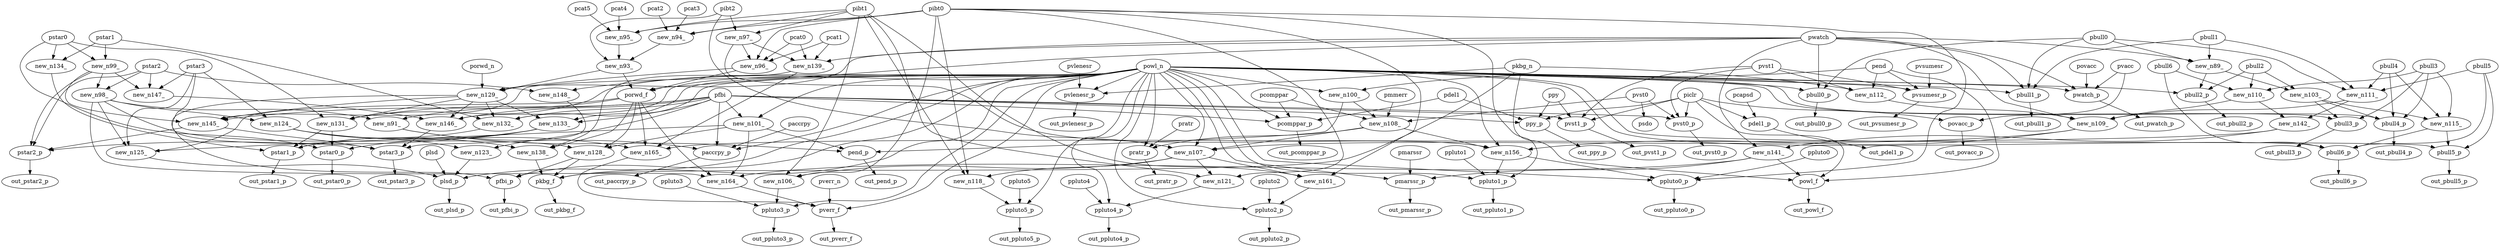 digraph G {
    "new_n89_" -> "pbull2_p";
    "pbull2" -> "pbull2_p";
    "powl_n" -> "pbull2_p";
    "pbull1" -> "new_n89_";
    "pbull0" -> "new_n89_";
    "pwatch" -> "new_n89_";
    "new_n91_" -> "pend_p";
    "new_n101_" -> "pend_p";
    "new_n100_" -> "pend_p";
    "porwd_f" -> "new_n91_";
    "new_n98_" -> "new_n91_";
    "new_n96_" -> "porwd_f";
    "new_n93_" -> "porwd_f";
    "pwatch" -> "porwd_f";
    "new_n95_" -> "new_n93_";
    "new_n94_" -> "new_n93_";
    "pibt2" -> "new_n93_";
    "pcat2" -> "new_n94_";
    "pcat3" -> "new_n94_";
    "pibt1" -> "new_n94_";
    "pibt0" -> "new_n94_";
    "pcat5" -> "new_n95_";
    "pcat4" -> "new_n95_";
    "pibt0" -> "new_n95_";
    "pibt1" -> "new_n95_";
    "pcat0" -> "new_n96_";
    "pcat1" -> "new_n96_";
    "pibt0" -> "new_n96_";
    "new_n97_" -> "new_n96_";
    "pibt2" -> "new_n97_";
    "pibt1" -> "new_n97_";
    "pstar2" -> "new_n98_";
    "new_n99_" -> "new_n98_";
    "pstar0" -> "new_n99_";
    "pstar1" -> "new_n99_";
    "pend" -> "new_n100_";
    "powl_n" -> "new_n100_";
    "pfbi" -> "new_n101_";
    "powl_n" -> "new_n101_";
    "new_n103_" -> "pbull3_p";
    "pbull3" -> "pbull3_p";
    "powl_n" -> "pbull3_p";
    "new_n89_" -> "new_n103_";
    "pbull2" -> "new_n103_";
    "new_n103_" -> "pbull4_p";
    "pbull3" -> "pbull4_p";
    "pbull4" -> "pbull4_p";
    "powl_n" -> "pbull4_p";
    "powl_n" -> "ppluto3_p";
    "ppluto3" -> "ppluto3_p";
    "new_n106_" -> "ppluto3_p";
    "pibt1" -> "new_n106_";
    "new_n107_" -> "new_n106_";
    "pibt0" -> "new_n106_";
    "new_n109_" -> "new_n107_";
    "powl_n" -> "new_n107_";
    "new_n108_" -> "new_n107_";
    "pibt2" -> "new_n107_";
    "pmmerr" -> "new_n108_";
    "pvst0" -> "new_n108_";
    "pcomppar" -> "new_n108_";
    "new_n100_" -> "new_n108_";
    "new_n111_" -> "new_n109_";
    "new_n110_" -> "new_n109_";
    "pwatch" -> "new_n109_";
    "new_n112_" -> "new_n109_";
    "pbull3" -> "new_n110_";
    "pbull2" -> "new_n110_";
    "pbull6" -> "new_n110_";
    "pbull0" -> "new_n111_";
    "pbull5" -> "new_n111_";
    "pbull1" -> "new_n111_";
    "pbull4" -> "new_n111_";
    "pend" -> "new_n112_";
    "pvst1" -> "new_n112_";
    "pkbg_n" -> "new_n112_";
    "pvacc" -> "pwatch_p";
    "povacc" -> "pwatch_p";
    "pwatch" -> "pwatch_p";
    "powl_n" -> "pwatch_p";
    "new_n115_" -> "pbull5_p";
    "pbull5" -> "pbull5_p";
    "powl_n" -> "pbull5_p";
    "new_n103_" -> "new_n115_";
    "pbull4" -> "new_n115_";
    "pbull3" -> "new_n115_";
    "new_n115_" -> "pbull6_p";
    "pbull5" -> "pbull6_p";
    "pbull6" -> "pbull6_p";
    "powl_n" -> "pbull6_p";
    "ppluto5" -> "ppluto5_p";
    "powl_n" -> "ppluto5_p";
    "new_n118_" -> "ppluto5_p";
    "new_n107_" -> "new_n118_";
    "pibt1" -> "new_n118_";
    "pibt0" -> "new_n118_";
    "ppy" -> "ppy_p";
    "pdel1" -> "ppy_p";
    "piclr" -> "ppy_p";
    "pfbi" -> "ppy_p";
    "ppluto4" -> "ppluto4_p";
    "powl_n" -> "ppluto4_p";
    "new_n121_" -> "ppluto4_p";
    "pibt0" -> "new_n121_";
    "pibt1" -> "new_n121_";
    "new_n107_" -> "new_n121_";
    "new_n123_" -> "plsd_p";
    "plsd" -> "plsd_p";
    "powl_n" -> "plsd_p";
    "new_n125_" -> "plsd_p";
    "new_n124_" -> "new_n123_";
    "pfbi" -> "new_n123_";
    "new_n98_" -> "new_n124_";
    "pstar3" -> "new_n124_";
    "porwd_f" -> "new_n125_";
    "pstar3" -> "new_n125_";
    "new_n101_" -> "new_n125_";
    "new_n98_" -> "new_n125_";
    "pkbg_n" -> "pvlenesr_p";
    "pvlenesr" -> "pvlenesr_p";
    "powl_n" -> "pvlenesr_p";
    "new_n129_" -> "pfbi_p";
    "powl_n" -> "pfbi_p";
    "new_n128_" -> "pfbi_p";
    "new_n98_" -> "new_n128_";
    "porwd_f" -> "new_n128_";
    "new_n101_" -> "new_n128_";
    "new_n96_" -> "new_n129_";
    "new_n93_" -> "new_n129_";
    "porwd_n" -> "new_n129_";
    "pwatch" -> "new_n129_";
    "new_n133_" -> "pstar1_p";
    "new_n134_" -> "pstar1_p";
    "new_n131_" -> "pstar1_p";
    "new_n132_" -> "pstar1_p";
    "new_n129_" -> "new_n131_";
    "pfbi" -> "new_n131_";
    "powl_n" -> "new_n131_";
    "pstar0" -> "new_n131_";
    "pstar1" -> "new_n132_";
    "powl_n" -> "new_n132_";
    "new_n129_" -> "new_n132_";
    "pfbi" -> "new_n132_";
    "pfbi" -> "new_n133_";
    "new_n129_" -> "new_n133_";
    "powl_n" -> "new_n133_";
    "pstar1" -> "new_n134_";
    "pstar0" -> "new_n134_";
    "pend" -> "pvsumesr_p";
    "pvst1" -> "pvsumesr_p";
    "pvsumesr" -> "pvsumesr_p";
    "powl_n" -> "pvsumesr_p";
    "new_n91_" -> "paccrpy_p";
    "pfbi" -> "paccrpy_p";
    "paccrpy" -> "paccrpy_p";
    "powl_n" -> "paccrpy_p";
    "new_n138_" -> "pkbg_f";
    "new_n128_" -> "pkbg_f";
    "pkbg_n" -> "pkbg_f";
    "powl_n" -> "pkbg_f";
    "new_n139_" -> "new_n138_";
    "porwd_f" -> "new_n138_";
    "new_n124_" -> "new_n138_";
    "pcat1" -> "new_n139_";
    "pcat0" -> "new_n139_";
    "new_n97_" -> "new_n139_";
    "pwatch" -> "new_n139_";
    "pmarssr" -> "pmarssr_p";
    "new_n141_" -> "pmarssr_p";
    "powl_n" -> "pmarssr_p";
    "new_n142_" -> "new_n141_";
    "pwatch" -> "new_n141_";
    "new_n110_" -> "new_n142_";
    "new_n111_" -> "new_n142_";
    "pstar0" -> "pstar0_p";
    "new_n133_" -> "pstar0_p";
    "new_n131_" -> "pstar0_p";
    "new_n148_" -> "pstar3_p";
    "new_n145_" -> "pstar3_p";
    "pstar3" -> "pstar3_p";
    "new_n146_" -> "pstar3_p";
    "new_n129_" -> "new_n145_";
    "pfbi" -> "new_n145_";
    "new_n99_" -> "new_n145_";
    "powl_n" -> "new_n145_";
    "pfbi" -> "new_n146_";
    "new_n129_" -> "new_n146_";
    "new_n147_" -> "new_n146_";
    "powl_n" -> "new_n146_";
    "pstar3" -> "new_n147_";
    "pstar2" -> "new_n147_";
    "new_n99_" -> "new_n147_";
    "pstar2" -> "new_n148_";
    "powl_n" -> "new_n148_";
    "piclr" -> "pdel1_p";
    "pcapsd" -> "pdel1_p";
    "new_n133_" -> "pstar2_p";
    "new_n99_" -> "pstar2_p";
    "new_n145_" -> "pstar2_p";
    "pstar2" -> "pstar2_p";
    "pvst0" -> "pvst0_p";
    "pvst1" -> "pvst0_p";
    "piclr" -> "pvst0_p";
    "pfbi" -> "pvst0_p";
    "pdel1" -> "pcomppar_p";
    "pfbi" -> "pcomppar_p";
    "pcomppar" -> "pcomppar_p";
    "powl_n" -> "pcomppar_p";
    "new_n141_" -> "powl_f";
    "pend" -> "powl_f";
    "piclr" -> "powl_f";
    "pkbg_n" -> "powl_f";
    "ppy" -> "pvst1_p";
    "pvst1" -> "pvst1_p";
    "piclr" -> "pvst1_p";
    "pfbi" -> "pvst1_p";
    "powl_n" -> "ppluto1_p";
    "ppluto1" -> "ppluto1_p";
    "new_n156_" -> "ppluto1_p";
    "pibt0" -> "ppluto1_p";
    "new_n109_" -> "new_n156_";
    "powl_n" -> "new_n156_";
    "new_n108_" -> "new_n156_";
    "new_n97_" -> "new_n156_";
    "pratr" -> "pratr_p";
    "powl_n" -> "pratr_p";
    "new_n108_" -> "pratr_p";
    "ppluto0" -> "ppluto0_p";
    "powl_n" -> "ppluto0_p";
    "pibt0" -> "ppluto0_p";
    "new_n156_" -> "ppluto0_p";
    "piclr" -> "povacc_p";
    "pvacc" -> "povacc_p";
    "powl_n" -> "ppluto2_p";
    "ppluto2" -> "ppluto2_p";
    "new_n161_" -> "ppluto2_p";
    "pibt1" -> "new_n161_";
    "pibt0" -> "new_n161_";
    "new_n107_" -> "new_n161_";
    "pbull0" -> "pbull0_p";
    "pwatch" -> "pbull0_p";
    "powl_n" -> "pbull0_p";
    "new_n165_" -> "pverr_f";
    "new_n164_" -> "pverr_f";
    "pverr_n" -> "pverr_f";
    "powl_n" -> "pverr_f";
    "new_n98_" -> "new_n164_";
    "porwd_f" -> "new_n164_";
    "new_n101_" -> "new_n164_";
    "new_n141_" -> "new_n164_";
    "new_n139_" -> "new_n165_";
    "porwd_f" -> "new_n165_";
    "new_n142_" -> "new_n165_";
    "new_n124_" -> "new_n165_";
    "pbull0" -> "pbull1_p";
    "pwatch" -> "pbull1_p";
    "pbull1" -> "pbull1_p";
    "powl_n" -> "pbull1_p";
    "pvst0" -> "psdo";
    "pbull2_p" -> "out_pbull2_p";
    "pend_p" -> "out_pend_p";
    "pbull3_p" -> "out_pbull3_p";
    "pbull4_p" -> "out_pbull4_p";
    "ppluto3_p" -> "out_ppluto3_p";
    "pwatch_p" -> "out_pwatch_p";
    "pbull5_p" -> "out_pbull5_p";
    "pbull6_p" -> "out_pbull6_p";
    "ppluto5_p" -> "out_ppluto5_p";
    "ppy_p" -> "out_ppy_p";
    "ppluto4_p" -> "out_ppluto4_p";
    "plsd_p" -> "out_plsd_p";
    "pvlenesr_p" -> "out_pvlenesr_p";
    "pfbi_p" -> "out_pfbi_p";
    "pstar1_p" -> "out_pstar1_p";
    "pvsumesr_p" -> "out_pvsumesr_p";
    "paccrpy_p" -> "out_paccrpy_p";
    "pkbg_f" -> "out_pkbg_f";
    "pmarssr_p" -> "out_pmarssr_p";
    "pstar0_p" -> "out_pstar0_p";
    "pstar3_p" -> "out_pstar3_p";
    "pdel1_p" -> "out_pdel1_p";
    "pstar2_p" -> "out_pstar2_p";
    "pvst0_p" -> "out_pvst0_p";
    "pcomppar_p" -> "out_pcomppar_p";
    "powl_f" -> "out_powl_f";
    "pvst1_p" -> "out_pvst1_p";
    "ppluto1_p" -> "out_ppluto1_p";
    "pratr_p" -> "out_pratr_p";
    "ppluto0_p" -> "out_ppluto0_p";
    "povacc_p" -> "out_povacc_p";
    "ppluto2_p" -> "out_ppluto2_p";
    "pbull0_p" -> "out_pbull0_p";
    "pverr_f" -> "out_pverr_f";
    "pbull1_p" -> "out_pbull1_p";
}
